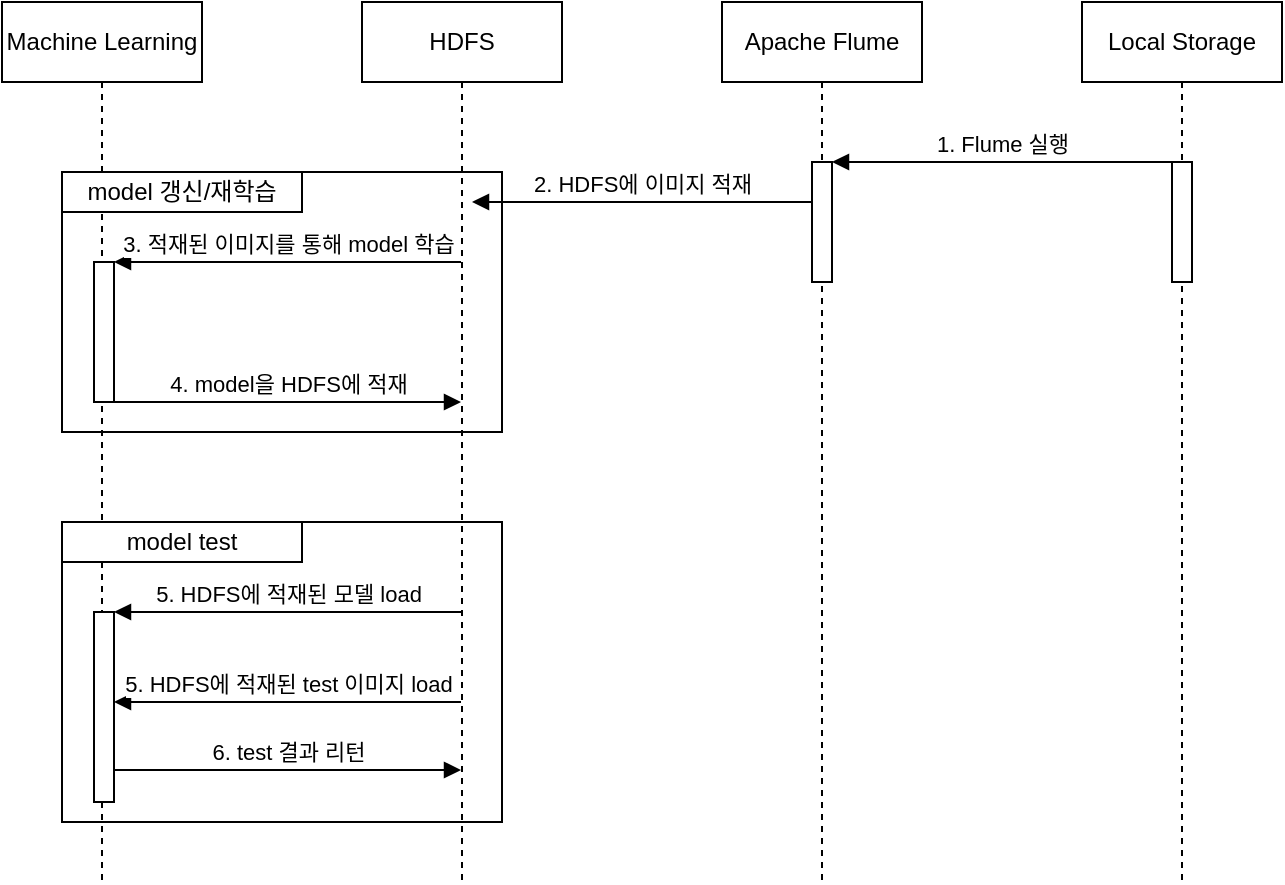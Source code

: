 <mxfile version="21.3.7" type="device">
  <diagram name="Page-1" id="2YBvvXClWsGukQMizWep">
    <mxGraphModel dx="1434" dy="764" grid="1" gridSize="10" guides="1" tooltips="1" connect="1" arrows="1" fold="1" page="1" pageScale="1" pageWidth="850" pageHeight="1100" math="0" shadow="0">
      <root>
        <mxCell id="0" />
        <mxCell id="1" parent="0" />
        <mxCell id="E83_g_-iS7J6HBkElXjf-15" value="" style="rounded=0;whiteSpace=wrap;html=1;" parent="1" vertex="1">
          <mxGeometry x="70" y="300" width="220" height="150" as="geometry" />
        </mxCell>
        <mxCell id="E83_g_-iS7J6HBkElXjf-7" value="" style="rounded=0;whiteSpace=wrap;html=1;" parent="1" vertex="1">
          <mxGeometry x="70" y="125" width="220" height="130" as="geometry" />
        </mxCell>
        <mxCell id="aM9ryv3xv72pqoxQDRHE-1" value="Machine Learning" style="shape=umlLifeline;perimeter=lifelinePerimeter;whiteSpace=wrap;html=1;container=0;dropTarget=0;collapsible=0;recursiveResize=0;outlineConnect=0;portConstraint=eastwest;newEdgeStyle={&quot;edgeStyle&quot;:&quot;elbowEdgeStyle&quot;,&quot;elbow&quot;:&quot;vertical&quot;,&quot;curved&quot;:0,&quot;rounded&quot;:0};" parent="1" vertex="1">
          <mxGeometry x="40" y="40" width="100" height="440" as="geometry" />
        </mxCell>
        <mxCell id="aM9ryv3xv72pqoxQDRHE-4" value="" style="html=1;points=[];perimeter=orthogonalPerimeter;outlineConnect=0;targetShapes=umlLifeline;portConstraint=eastwest;newEdgeStyle={&quot;edgeStyle&quot;:&quot;elbowEdgeStyle&quot;,&quot;elbow&quot;:&quot;vertical&quot;,&quot;curved&quot;:0,&quot;rounded&quot;:0};" parent="aM9ryv3xv72pqoxQDRHE-1" vertex="1">
          <mxGeometry x="46" y="130" width="10" height="70" as="geometry" />
        </mxCell>
        <mxCell id="aM9ryv3xv72pqoxQDRHE-5" value="HDFS" style="shape=umlLifeline;perimeter=lifelinePerimeter;whiteSpace=wrap;html=1;container=0;dropTarget=0;collapsible=0;recursiveResize=0;outlineConnect=0;portConstraint=eastwest;newEdgeStyle={&quot;edgeStyle&quot;:&quot;elbowEdgeStyle&quot;,&quot;elbow&quot;:&quot;vertical&quot;,&quot;curved&quot;:0,&quot;rounded&quot;:0};" parent="1" vertex="1">
          <mxGeometry x="220" y="40" width="100" height="440" as="geometry" />
        </mxCell>
        <mxCell id="aM9ryv3xv72pqoxQDRHE-9" value="3. 적재된 이미지를 통해 model 학습" style="html=1;verticalAlign=bottom;endArrow=block;edgeStyle=elbowEdgeStyle;elbow=vertical;curved=0;rounded=0;" parent="1" edge="1">
          <mxGeometry relative="1" as="geometry">
            <mxPoint x="269.5" y="170" as="sourcePoint" />
            <Array as="points" />
            <mxPoint x="96" y="170" as="targetPoint" />
          </mxGeometry>
        </mxCell>
        <mxCell id="E83_g_-iS7J6HBkElXjf-1" value="Apache Flume" style="shape=umlLifeline;perimeter=lifelinePerimeter;whiteSpace=wrap;html=1;container=0;dropTarget=0;collapsible=0;recursiveResize=0;outlineConnect=0;portConstraint=eastwest;newEdgeStyle={&quot;edgeStyle&quot;:&quot;elbowEdgeStyle&quot;,&quot;elbow&quot;:&quot;vertical&quot;,&quot;curved&quot;:0,&quot;rounded&quot;:0};" parent="1" vertex="1">
          <mxGeometry x="400" y="40" width="100" height="440" as="geometry" />
        </mxCell>
        <mxCell id="E83_g_-iS7J6HBkElXjf-2" value="" style="html=1;points=[];perimeter=orthogonalPerimeter;outlineConnect=0;targetShapes=umlLifeline;portConstraint=eastwest;newEdgeStyle={&quot;edgeStyle&quot;:&quot;elbowEdgeStyle&quot;,&quot;elbow&quot;:&quot;vertical&quot;,&quot;curved&quot;:0,&quot;rounded&quot;:0};" parent="E83_g_-iS7J6HBkElXjf-1" vertex="1">
          <mxGeometry x="45" y="80" width="10" height="60" as="geometry" />
        </mxCell>
        <mxCell id="E83_g_-iS7J6HBkElXjf-3" value="Local Storage" style="shape=umlLifeline;perimeter=lifelinePerimeter;whiteSpace=wrap;html=1;container=0;dropTarget=0;collapsible=0;recursiveResize=0;outlineConnect=0;portConstraint=eastwest;newEdgeStyle={&quot;edgeStyle&quot;:&quot;elbowEdgeStyle&quot;,&quot;elbow&quot;:&quot;vertical&quot;,&quot;curved&quot;:0,&quot;rounded&quot;:0};" parent="1" vertex="1">
          <mxGeometry x="580" y="40" width="100" height="440" as="geometry" />
        </mxCell>
        <mxCell id="E83_g_-iS7J6HBkElXjf-4" value="" style="html=1;points=[];perimeter=orthogonalPerimeter;outlineConnect=0;targetShapes=umlLifeline;portConstraint=eastwest;newEdgeStyle={&quot;edgeStyle&quot;:&quot;elbowEdgeStyle&quot;,&quot;elbow&quot;:&quot;vertical&quot;,&quot;curved&quot;:0,&quot;rounded&quot;:0};" parent="E83_g_-iS7J6HBkElXjf-3" vertex="1">
          <mxGeometry x="45" y="80" width="10" height="60" as="geometry" />
        </mxCell>
        <mxCell id="E83_g_-iS7J6HBkElXjf-5" value="1. Flume 실행" style="html=1;verticalAlign=bottom;endArrow=block;edgeStyle=elbowEdgeStyle;elbow=vertical;curved=0;rounded=0;" parent="1" source="E83_g_-iS7J6HBkElXjf-4" target="E83_g_-iS7J6HBkElXjf-2" edge="1">
          <mxGeometry relative="1" as="geometry">
            <mxPoint x="623" y="120" as="sourcePoint" />
            <Array as="points">
              <mxPoint x="548" y="120" />
            </Array>
            <mxPoint x="458" y="120" as="targetPoint" />
          </mxGeometry>
        </mxCell>
        <mxCell id="E83_g_-iS7J6HBkElXjf-6" value="2. HDFS에 이미지 적재" style="html=1;verticalAlign=bottom;endArrow=block;edgeStyle=elbowEdgeStyle;elbow=vertical;curved=0;rounded=0;" parent="1" source="E83_g_-iS7J6HBkElXjf-2" edge="1">
          <mxGeometry relative="1" as="geometry">
            <mxPoint x="440" y="140" as="sourcePoint" />
            <Array as="points">
              <mxPoint x="363" y="140" />
            </Array>
            <mxPoint x="275" y="140" as="targetPoint" />
          </mxGeometry>
        </mxCell>
        <mxCell id="E83_g_-iS7J6HBkElXjf-10" value="4. model을 HDFS에 적재" style="html=1;verticalAlign=bottom;endArrow=block;edgeStyle=elbowEdgeStyle;elbow=vertical;curved=0;rounded=0;" parent="1" edge="1">
          <mxGeometry relative="1" as="geometry">
            <mxPoint x="96" y="240" as="sourcePoint" />
            <Array as="points" />
            <mxPoint x="269.5" y="240" as="targetPoint" />
          </mxGeometry>
        </mxCell>
        <mxCell id="E83_g_-iS7J6HBkElXjf-12" value="model 갱신/재학습" style="rounded=0;whiteSpace=wrap;html=1;" parent="1" vertex="1">
          <mxGeometry x="70" y="125" width="120" height="20" as="geometry" />
        </mxCell>
        <mxCell id="E83_g_-iS7J6HBkElXjf-16" value="" style="html=1;points=[];perimeter=orthogonalPerimeter;outlineConnect=0;targetShapes=umlLifeline;portConstraint=eastwest;newEdgeStyle={&quot;edgeStyle&quot;:&quot;elbowEdgeStyle&quot;,&quot;elbow&quot;:&quot;vertical&quot;,&quot;curved&quot;:0,&quot;rounded&quot;:0};" parent="1" vertex="1">
          <mxGeometry x="86" y="345" width="10" height="95" as="geometry" />
        </mxCell>
        <mxCell id="E83_g_-iS7J6HBkElXjf-17" value="5. HDFS에 적재된 모델 load" style="html=1;verticalAlign=bottom;endArrow=block;edgeStyle=elbowEdgeStyle;elbow=vertical;curved=0;rounded=0;" parent="1" edge="1">
          <mxGeometry relative="1" as="geometry">
            <mxPoint x="269.5" y="345" as="sourcePoint" />
            <Array as="points" />
            <mxPoint x="96" y="345" as="targetPoint" />
          </mxGeometry>
        </mxCell>
        <mxCell id="E83_g_-iS7J6HBkElXjf-18" value="6. test 결과 리턴" style="html=1;verticalAlign=bottom;endArrow=block;edgeStyle=elbowEdgeStyle;elbow=vertical;curved=0;rounded=0;" parent="1" edge="1">
          <mxGeometry relative="1" as="geometry">
            <mxPoint x="96" y="424" as="sourcePoint" />
            <Array as="points" />
            <mxPoint x="269.5" y="424" as="targetPoint" />
          </mxGeometry>
        </mxCell>
        <mxCell id="E83_g_-iS7J6HBkElXjf-19" value="model test" style="rounded=0;whiteSpace=wrap;html=1;" parent="1" vertex="1">
          <mxGeometry x="70" y="300" width="120" height="20" as="geometry" />
        </mxCell>
        <mxCell id="E83_g_-iS7J6HBkElXjf-20" value="5. HDFS에 적재된 test 이미지 load" style="html=1;verticalAlign=bottom;endArrow=block;edgeStyle=elbowEdgeStyle;elbow=vertical;curved=0;rounded=0;" parent="1" edge="1">
          <mxGeometry relative="1" as="geometry">
            <mxPoint x="269.5" y="390" as="sourcePoint" />
            <Array as="points" />
            <mxPoint x="96" y="390" as="targetPoint" />
          </mxGeometry>
        </mxCell>
      </root>
    </mxGraphModel>
  </diagram>
</mxfile>

